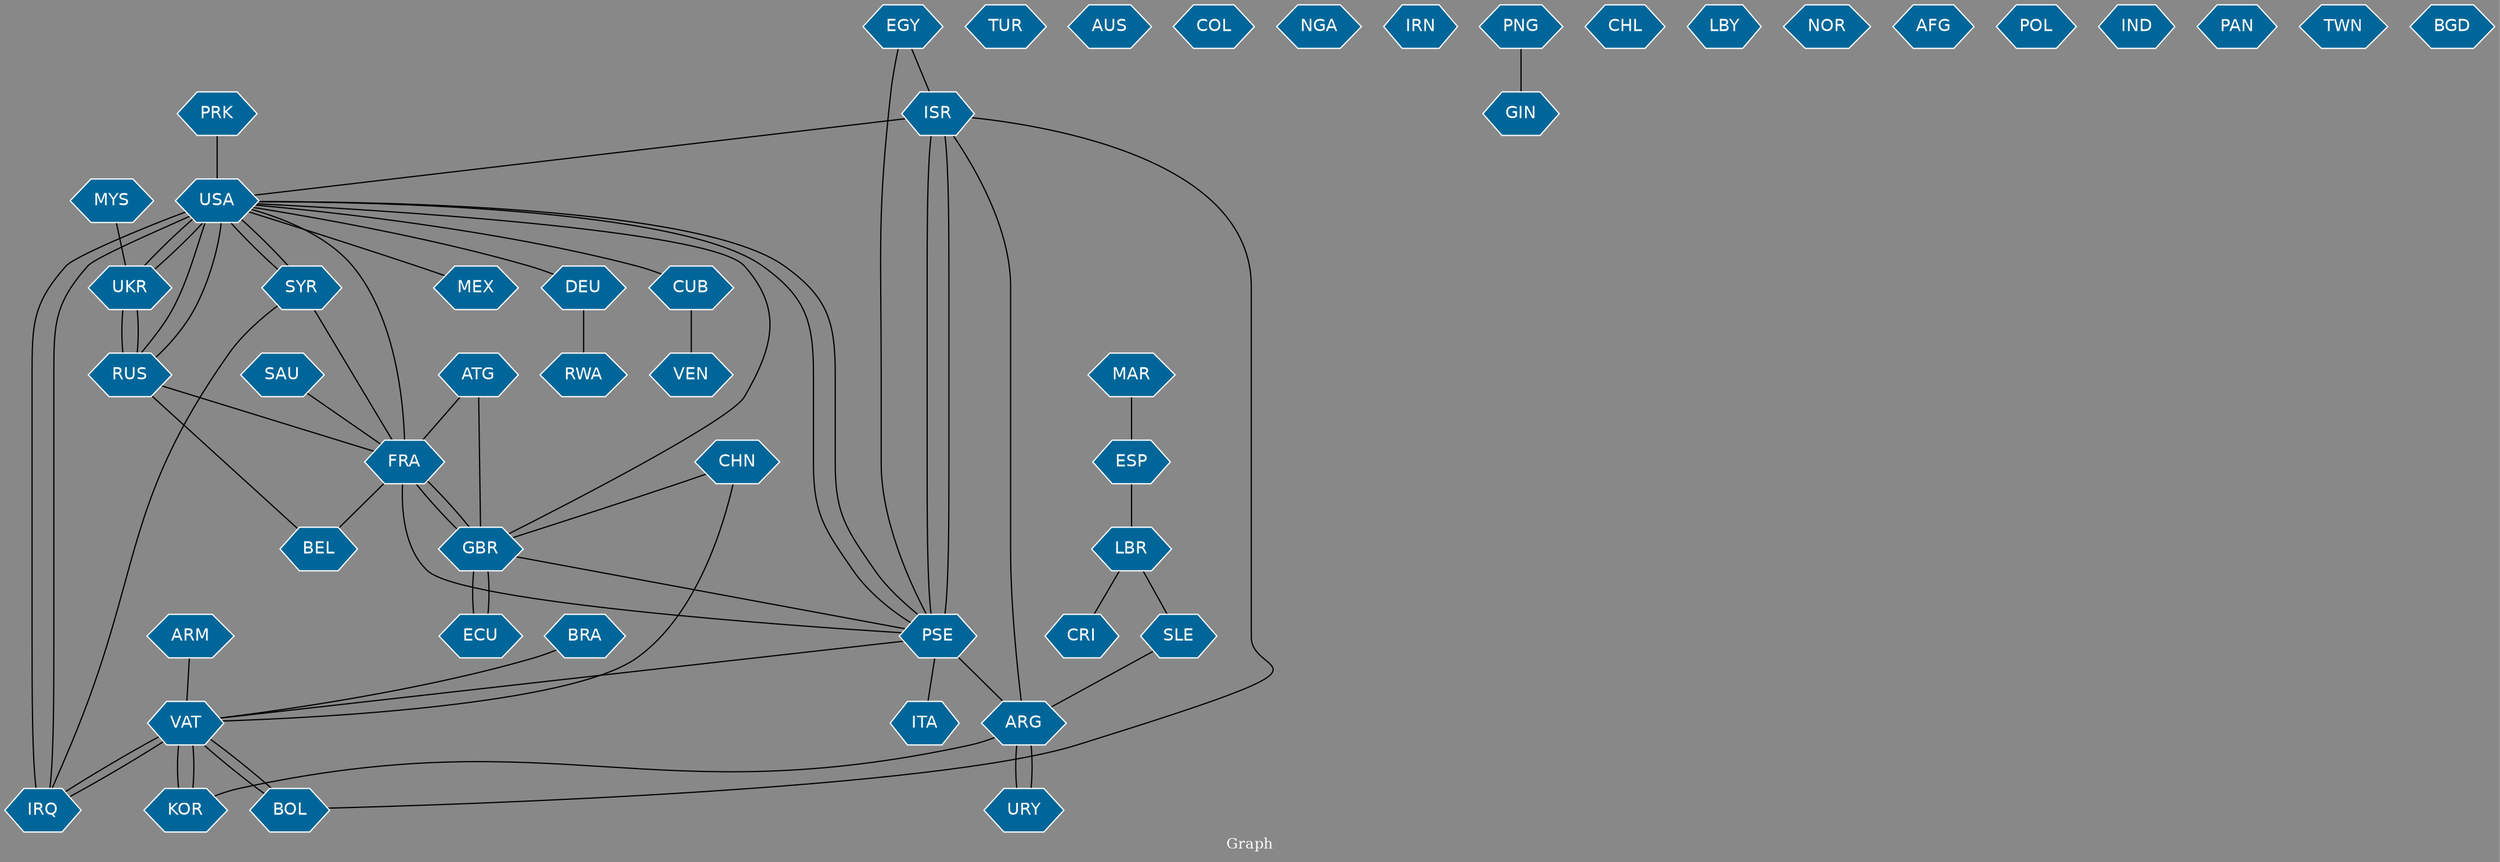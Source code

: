 // Countries together in item graph
graph {
	graph [bgcolor="#888888" fontcolor=white fontsize=12 label="Graph" outputorder=edgesfirst overlap=prism]
	node [color=white fillcolor="#006699" fontcolor=white fontname=Helvetica shape=hexagon style=filled]
	edge [arrowhead=open color=black fontcolor=white fontname=Courier fontsize=12]
		ISR [label=ISR]
		CHN [label=CHN]
		USA [label=USA]
		PSE [label=PSE]
		BRA [label=BRA]
		SYR [label=SYR]
		IRQ [label=IRQ]
		TUR [label=TUR]
		MEX [label=MEX]
		AUS [label=AUS]
		UKR [label=UKR]
		RUS [label=RUS]
		GBR [label=GBR]
		ARG [label=ARG]
		COL [label=COL]
		VAT [label=VAT]
		BOL [label=BOL]
		LBR [label=LBR]
		CRI [label=CRI]
		FRA [label=FRA]
		NGA [label=NGA]
		URY [label=URY]
		DEU [label=DEU]
		SAU [label=SAU]
		KOR [label=KOR]
		ECU [label=ECU]
		BEL [label=BEL]
		IRN [label=IRN]
		CUB [label=CUB]
		ESP [label=ESP]
		SLE [label=SLE]
		MYS [label=MYS]
		PNG [label=PNG]
		GIN [label=GIN]
		ATG [label=ATG]
		CHL [label=CHL]
		VEN [label=VEN]
		LBY [label=LBY]
		NOR [label=NOR]
		PRK [label=PRK]
		AFG [label=AFG]
		POL [label=POL]
		RWA [label=RWA]
		EGY [label=EGY]
		ITA [label=ITA]
		ARM [label=ARM]
		IND [label=IND]
		PAN [label=PAN]
		TWN [label=TWN]
		MAR [label=MAR]
		BGD [label=BGD]
			FRA -- BEL [weight=1]
			SYR -- USA [weight=4]
			SYR -- IRQ [weight=1]
			ISR -- PSE [weight=6]
			UKR -- RUS [weight=9]
			BRA -- VAT [weight=1]
			FRA -- GBR [weight=1]
			BOL -- VAT [weight=1]
			EGY -- PSE [weight=1]
			GBR -- ECU [weight=1]
			RUS -- FRA [weight=1]
			CHN -- GBR [weight=1]
			IRQ -- USA [weight=8]
			ATG -- GBR [weight=1]
			ESP -- LBR [weight=1]
			ISR -- BOL [weight=1]
			EGY -- ISR [weight=1]
			GBR -- FRA [weight=1]
			VAT -- IRQ [weight=3]
			CHN -- VAT [weight=1]
			ECU -- GBR [weight=1]
			KOR -- VAT [weight=1]
			VAT -- BOL [weight=1]
			MAR -- ESP [weight=1]
			USA -- SYR [weight=5]
			VAT -- KOR [weight=2]
			USA -- IRQ [weight=5]
			DEU -- RWA [weight=1]
			USA -- DEU [weight=1]
			USA -- MEX [weight=1]
			RUS -- BEL [weight=1]
			PSE -- VAT [weight=1]
			SAU -- FRA [weight=1]
			RUS -- USA [weight=3]
			USA -- CUB [weight=1]
			ISR -- ARG [weight=1]
			UKR -- USA [weight=1]
			RUS -- UKR [weight=4]
			USA -- RUS [weight=2]
			USA -- FRA [weight=1]
			PSE -- ISR [weight=15]
			FRA -- PSE [weight=1]
			ARG -- KOR [weight=1]
			GBR -- PSE [weight=1]
			ISR -- USA [weight=1]
			LBR -- CRI [weight=1]
			ATG -- FRA [weight=1]
			SYR -- FRA [weight=1]
			LBR -- SLE [weight=1]
			PSE -- ARG [weight=1]
			ARM -- VAT [weight=1]
			MYS -- UKR [weight=1]
			ARG -- URY [weight=1]
			PSE -- USA [weight=1]
			PRK -- USA [weight=1]
			URY -- ARG [weight=1]
			IRQ -- VAT [weight=5]
			GBR -- USA [weight=1]
			USA -- UKR [weight=2]
			USA -- PSE [weight=1]
			PNG -- GIN [weight=1]
			PSE -- ITA [weight=1]
			CUB -- VEN [weight=1]
			SLE -- ARG [weight=2]
}